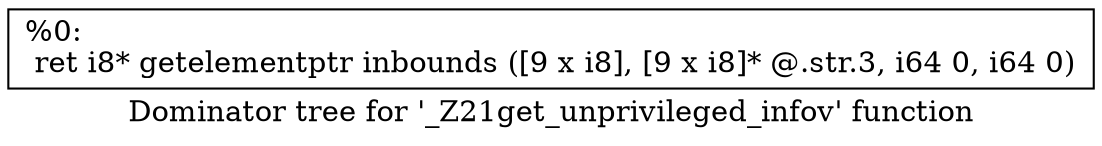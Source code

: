 digraph "Dominator tree for '_Z21get_unprivileged_infov' function" {
	label="Dominator tree for '_Z21get_unprivileged_infov' function";

	Node0xf31980 [shape=record,label="{%0:\l  ret i8* getelementptr inbounds ([9 x i8], [9 x i8]* @.str.3, i64 0, i64 0)\l}"];
}
